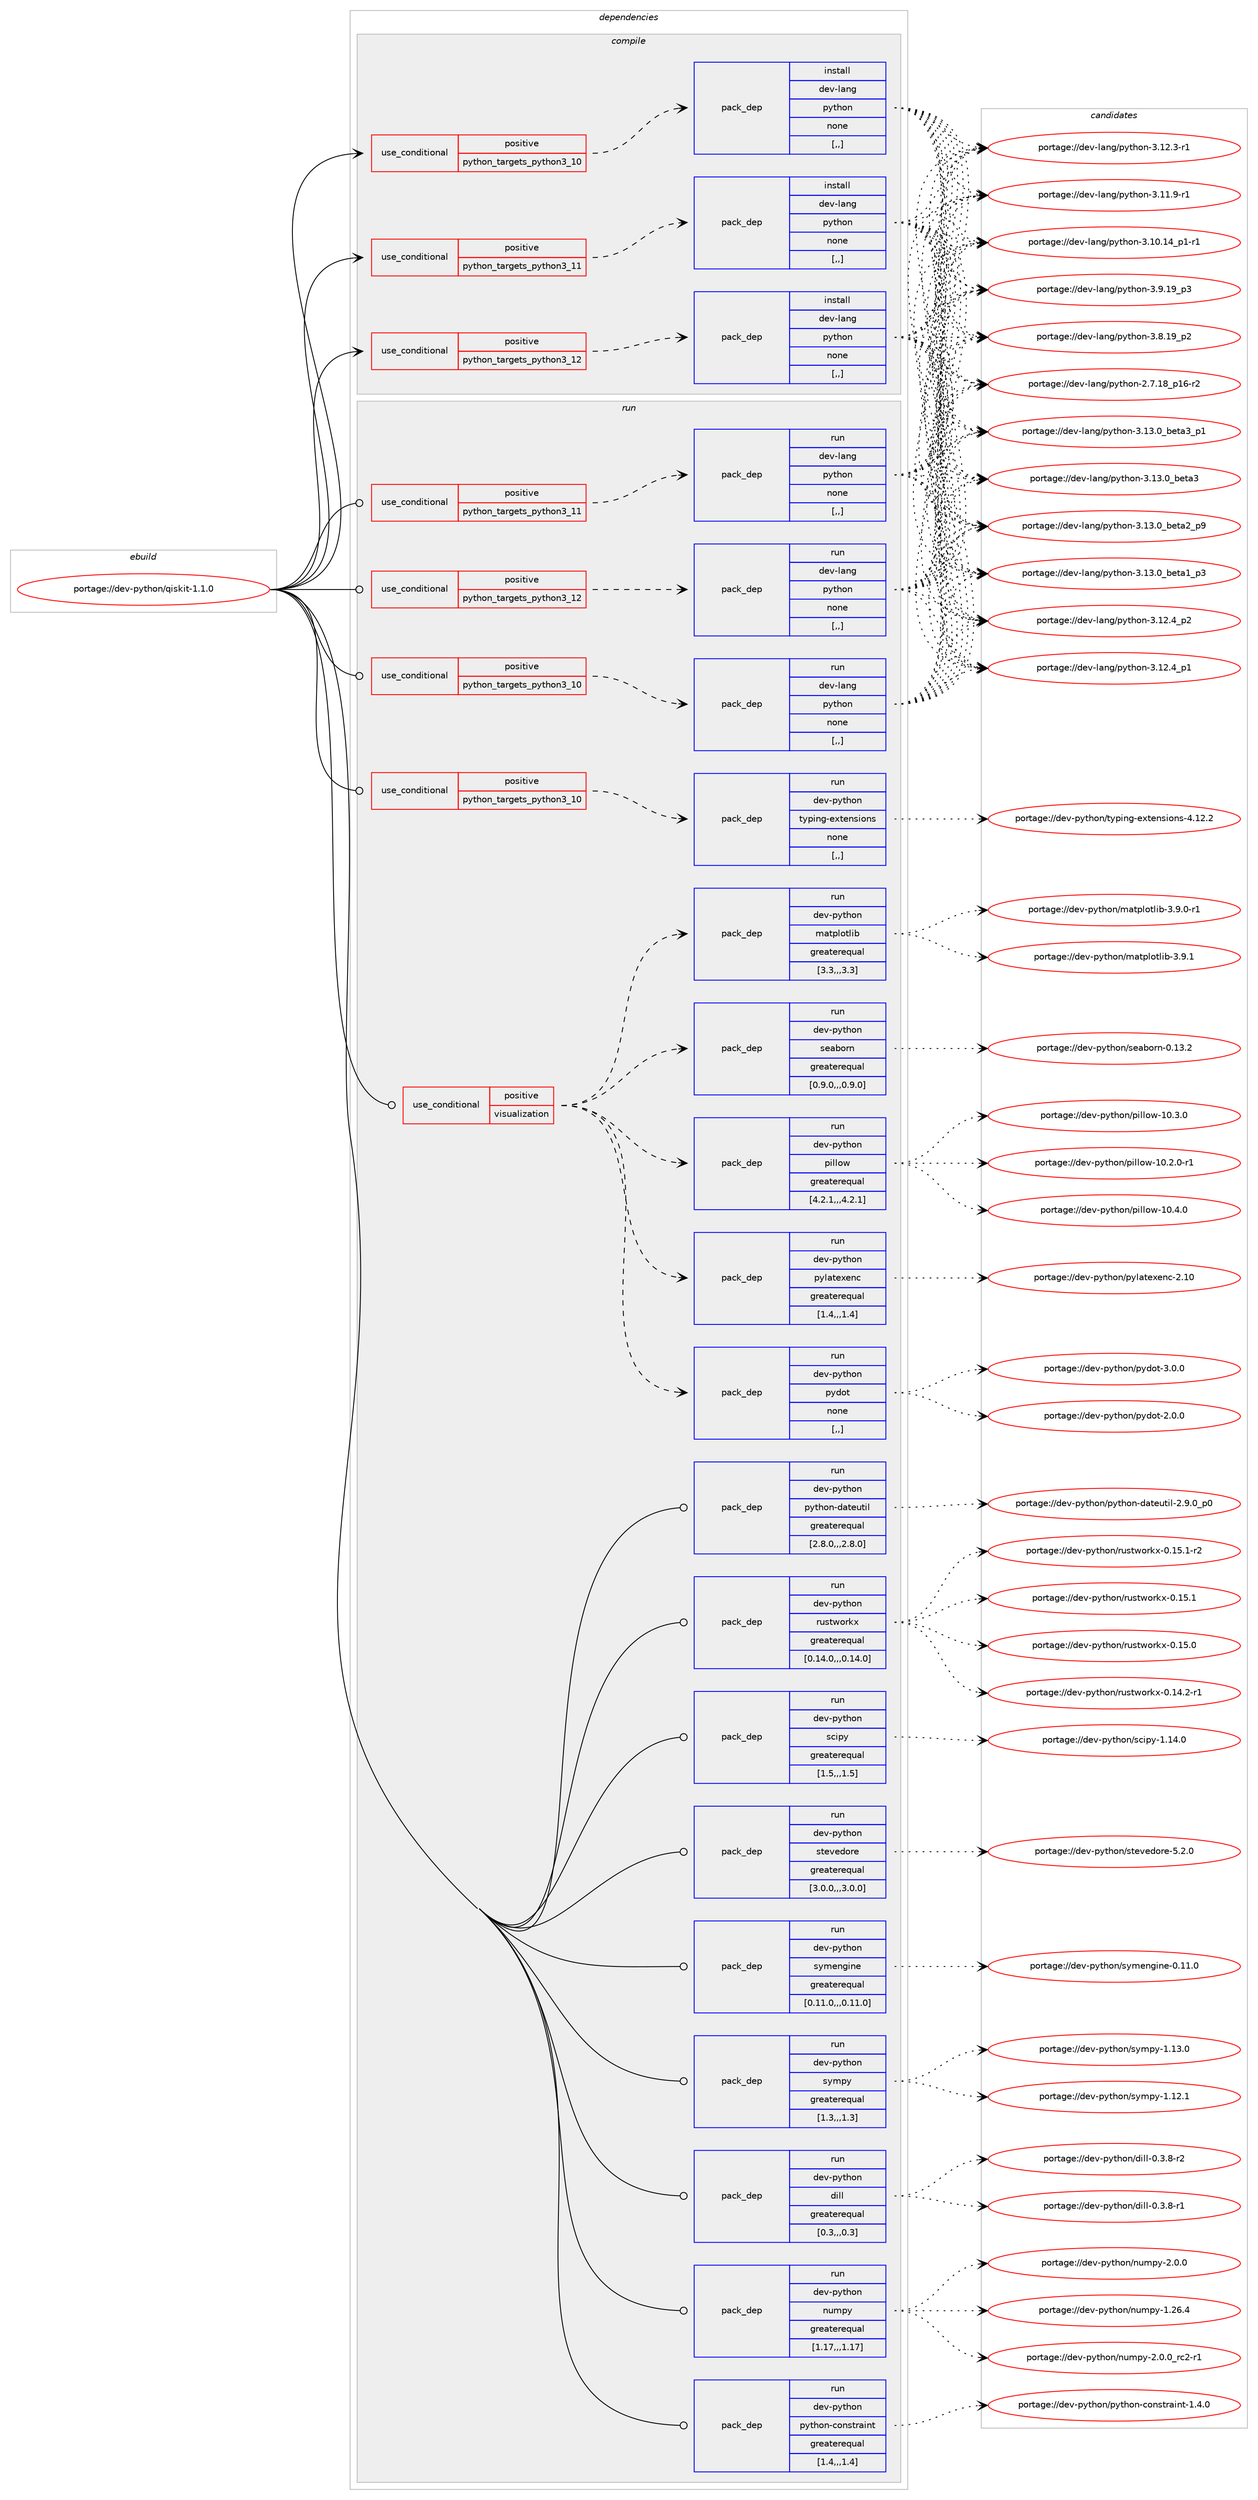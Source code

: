 digraph prolog {

# *************
# Graph options
# *************

newrank=true;
concentrate=true;
compound=true;
graph [rankdir=LR,fontname=Helvetica,fontsize=10,ranksep=1.5];#, ranksep=2.5, nodesep=0.2];
edge  [arrowhead=vee];
node  [fontname=Helvetica,fontsize=10];

# **********
# The ebuild
# **********

subgraph cluster_leftcol {
color=gray;
label=<<i>ebuild</i>>;
id [label="portage://dev-python/qiskit-1.1.0", color=red, width=4, href="../dev-python/qiskit-1.1.0.svg"];
}

# ****************
# The dependencies
# ****************

subgraph cluster_midcol {
color=gray;
label=<<i>dependencies</i>>;
subgraph cluster_compile {
fillcolor="#eeeeee";
style=filled;
label=<<i>compile</i>>;
subgraph cond38561 {
dependency160727 [label=<<TABLE BORDER="0" CELLBORDER="1" CELLSPACING="0" CELLPADDING="4"><TR><TD ROWSPAN="3" CELLPADDING="10">use_conditional</TD></TR><TR><TD>positive</TD></TR><TR><TD>python_targets_python3_10</TD></TR></TABLE>>, shape=none, color=red];
subgraph pack120894 {
dependency160728 [label=<<TABLE BORDER="0" CELLBORDER="1" CELLSPACING="0" CELLPADDING="4" WIDTH="220"><TR><TD ROWSPAN="6" CELLPADDING="30">pack_dep</TD></TR><TR><TD WIDTH="110">install</TD></TR><TR><TD>dev-lang</TD></TR><TR><TD>python</TD></TR><TR><TD>none</TD></TR><TR><TD>[,,]</TD></TR></TABLE>>, shape=none, color=blue];
}
dependency160727:e -> dependency160728:w [weight=20,style="dashed",arrowhead="vee"];
}
id:e -> dependency160727:w [weight=20,style="solid",arrowhead="vee"];
subgraph cond38562 {
dependency160729 [label=<<TABLE BORDER="0" CELLBORDER="1" CELLSPACING="0" CELLPADDING="4"><TR><TD ROWSPAN="3" CELLPADDING="10">use_conditional</TD></TR><TR><TD>positive</TD></TR><TR><TD>python_targets_python3_11</TD></TR></TABLE>>, shape=none, color=red];
subgraph pack120895 {
dependency160730 [label=<<TABLE BORDER="0" CELLBORDER="1" CELLSPACING="0" CELLPADDING="4" WIDTH="220"><TR><TD ROWSPAN="6" CELLPADDING="30">pack_dep</TD></TR><TR><TD WIDTH="110">install</TD></TR><TR><TD>dev-lang</TD></TR><TR><TD>python</TD></TR><TR><TD>none</TD></TR><TR><TD>[,,]</TD></TR></TABLE>>, shape=none, color=blue];
}
dependency160729:e -> dependency160730:w [weight=20,style="dashed",arrowhead="vee"];
}
id:e -> dependency160729:w [weight=20,style="solid",arrowhead="vee"];
subgraph cond38563 {
dependency160731 [label=<<TABLE BORDER="0" CELLBORDER="1" CELLSPACING="0" CELLPADDING="4"><TR><TD ROWSPAN="3" CELLPADDING="10">use_conditional</TD></TR><TR><TD>positive</TD></TR><TR><TD>python_targets_python3_12</TD></TR></TABLE>>, shape=none, color=red];
subgraph pack120896 {
dependency160732 [label=<<TABLE BORDER="0" CELLBORDER="1" CELLSPACING="0" CELLPADDING="4" WIDTH="220"><TR><TD ROWSPAN="6" CELLPADDING="30">pack_dep</TD></TR><TR><TD WIDTH="110">install</TD></TR><TR><TD>dev-lang</TD></TR><TR><TD>python</TD></TR><TR><TD>none</TD></TR><TR><TD>[,,]</TD></TR></TABLE>>, shape=none, color=blue];
}
dependency160731:e -> dependency160732:w [weight=20,style="dashed",arrowhead="vee"];
}
id:e -> dependency160731:w [weight=20,style="solid",arrowhead="vee"];
}
subgraph cluster_compileandrun {
fillcolor="#eeeeee";
style=filled;
label=<<i>compile and run</i>>;
}
subgraph cluster_run {
fillcolor="#eeeeee";
style=filled;
label=<<i>run</i>>;
subgraph cond38564 {
dependency160733 [label=<<TABLE BORDER="0" CELLBORDER="1" CELLSPACING="0" CELLPADDING="4"><TR><TD ROWSPAN="3" CELLPADDING="10">use_conditional</TD></TR><TR><TD>positive</TD></TR><TR><TD>python_targets_python3_10</TD></TR></TABLE>>, shape=none, color=red];
subgraph pack120897 {
dependency160734 [label=<<TABLE BORDER="0" CELLBORDER="1" CELLSPACING="0" CELLPADDING="4" WIDTH="220"><TR><TD ROWSPAN="6" CELLPADDING="30">pack_dep</TD></TR><TR><TD WIDTH="110">run</TD></TR><TR><TD>dev-lang</TD></TR><TR><TD>python</TD></TR><TR><TD>none</TD></TR><TR><TD>[,,]</TD></TR></TABLE>>, shape=none, color=blue];
}
dependency160733:e -> dependency160734:w [weight=20,style="dashed",arrowhead="vee"];
}
id:e -> dependency160733:w [weight=20,style="solid",arrowhead="odot"];
subgraph cond38565 {
dependency160735 [label=<<TABLE BORDER="0" CELLBORDER="1" CELLSPACING="0" CELLPADDING="4"><TR><TD ROWSPAN="3" CELLPADDING="10">use_conditional</TD></TR><TR><TD>positive</TD></TR><TR><TD>python_targets_python3_10</TD></TR></TABLE>>, shape=none, color=red];
subgraph pack120898 {
dependency160736 [label=<<TABLE BORDER="0" CELLBORDER="1" CELLSPACING="0" CELLPADDING="4" WIDTH="220"><TR><TD ROWSPAN="6" CELLPADDING="30">pack_dep</TD></TR><TR><TD WIDTH="110">run</TD></TR><TR><TD>dev-python</TD></TR><TR><TD>typing-extensions</TD></TR><TR><TD>none</TD></TR><TR><TD>[,,]</TD></TR></TABLE>>, shape=none, color=blue];
}
dependency160735:e -> dependency160736:w [weight=20,style="dashed",arrowhead="vee"];
}
id:e -> dependency160735:w [weight=20,style="solid",arrowhead="odot"];
subgraph cond38566 {
dependency160737 [label=<<TABLE BORDER="0" CELLBORDER="1" CELLSPACING="0" CELLPADDING="4"><TR><TD ROWSPAN="3" CELLPADDING="10">use_conditional</TD></TR><TR><TD>positive</TD></TR><TR><TD>python_targets_python3_11</TD></TR></TABLE>>, shape=none, color=red];
subgraph pack120899 {
dependency160738 [label=<<TABLE BORDER="0" CELLBORDER="1" CELLSPACING="0" CELLPADDING="4" WIDTH="220"><TR><TD ROWSPAN="6" CELLPADDING="30">pack_dep</TD></TR><TR><TD WIDTH="110">run</TD></TR><TR><TD>dev-lang</TD></TR><TR><TD>python</TD></TR><TR><TD>none</TD></TR><TR><TD>[,,]</TD></TR></TABLE>>, shape=none, color=blue];
}
dependency160737:e -> dependency160738:w [weight=20,style="dashed",arrowhead="vee"];
}
id:e -> dependency160737:w [weight=20,style="solid",arrowhead="odot"];
subgraph cond38567 {
dependency160739 [label=<<TABLE BORDER="0" CELLBORDER="1" CELLSPACING="0" CELLPADDING="4"><TR><TD ROWSPAN="3" CELLPADDING="10">use_conditional</TD></TR><TR><TD>positive</TD></TR><TR><TD>python_targets_python3_12</TD></TR></TABLE>>, shape=none, color=red];
subgraph pack120900 {
dependency160740 [label=<<TABLE BORDER="0" CELLBORDER="1" CELLSPACING="0" CELLPADDING="4" WIDTH="220"><TR><TD ROWSPAN="6" CELLPADDING="30">pack_dep</TD></TR><TR><TD WIDTH="110">run</TD></TR><TR><TD>dev-lang</TD></TR><TR><TD>python</TD></TR><TR><TD>none</TD></TR><TR><TD>[,,]</TD></TR></TABLE>>, shape=none, color=blue];
}
dependency160739:e -> dependency160740:w [weight=20,style="dashed",arrowhead="vee"];
}
id:e -> dependency160739:w [weight=20,style="solid",arrowhead="odot"];
subgraph cond38568 {
dependency160741 [label=<<TABLE BORDER="0" CELLBORDER="1" CELLSPACING="0" CELLPADDING="4"><TR><TD ROWSPAN="3" CELLPADDING="10">use_conditional</TD></TR><TR><TD>positive</TD></TR><TR><TD>visualization</TD></TR></TABLE>>, shape=none, color=red];
subgraph pack120901 {
dependency160742 [label=<<TABLE BORDER="0" CELLBORDER="1" CELLSPACING="0" CELLPADDING="4" WIDTH="220"><TR><TD ROWSPAN="6" CELLPADDING="30">pack_dep</TD></TR><TR><TD WIDTH="110">run</TD></TR><TR><TD>dev-python</TD></TR><TR><TD>matplotlib</TD></TR><TR><TD>greaterequal</TD></TR><TR><TD>[3.3,,,3.3]</TD></TR></TABLE>>, shape=none, color=blue];
}
dependency160741:e -> dependency160742:w [weight=20,style="dashed",arrowhead="vee"];
subgraph pack120902 {
dependency160743 [label=<<TABLE BORDER="0" CELLBORDER="1" CELLSPACING="0" CELLPADDING="4" WIDTH="220"><TR><TD ROWSPAN="6" CELLPADDING="30">pack_dep</TD></TR><TR><TD WIDTH="110">run</TD></TR><TR><TD>dev-python</TD></TR><TR><TD>pydot</TD></TR><TR><TD>none</TD></TR><TR><TD>[,,]</TD></TR></TABLE>>, shape=none, color=blue];
}
dependency160741:e -> dependency160743:w [weight=20,style="dashed",arrowhead="vee"];
subgraph pack120903 {
dependency160744 [label=<<TABLE BORDER="0" CELLBORDER="1" CELLSPACING="0" CELLPADDING="4" WIDTH="220"><TR><TD ROWSPAN="6" CELLPADDING="30">pack_dep</TD></TR><TR><TD WIDTH="110">run</TD></TR><TR><TD>dev-python</TD></TR><TR><TD>pillow</TD></TR><TR><TD>greaterequal</TD></TR><TR><TD>[4.2.1,,,4.2.1]</TD></TR></TABLE>>, shape=none, color=blue];
}
dependency160741:e -> dependency160744:w [weight=20,style="dashed",arrowhead="vee"];
subgraph pack120904 {
dependency160745 [label=<<TABLE BORDER="0" CELLBORDER="1" CELLSPACING="0" CELLPADDING="4" WIDTH="220"><TR><TD ROWSPAN="6" CELLPADDING="30">pack_dep</TD></TR><TR><TD WIDTH="110">run</TD></TR><TR><TD>dev-python</TD></TR><TR><TD>pylatexenc</TD></TR><TR><TD>greaterequal</TD></TR><TR><TD>[1.4,,,1.4]</TD></TR></TABLE>>, shape=none, color=blue];
}
dependency160741:e -> dependency160745:w [weight=20,style="dashed",arrowhead="vee"];
subgraph pack120905 {
dependency160746 [label=<<TABLE BORDER="0" CELLBORDER="1" CELLSPACING="0" CELLPADDING="4" WIDTH="220"><TR><TD ROWSPAN="6" CELLPADDING="30">pack_dep</TD></TR><TR><TD WIDTH="110">run</TD></TR><TR><TD>dev-python</TD></TR><TR><TD>seaborn</TD></TR><TR><TD>greaterequal</TD></TR><TR><TD>[0.9.0,,,0.9.0]</TD></TR></TABLE>>, shape=none, color=blue];
}
dependency160741:e -> dependency160746:w [weight=20,style="dashed",arrowhead="vee"];
}
id:e -> dependency160741:w [weight=20,style="solid",arrowhead="odot"];
subgraph pack120906 {
dependency160747 [label=<<TABLE BORDER="0" CELLBORDER="1" CELLSPACING="0" CELLPADDING="4" WIDTH="220"><TR><TD ROWSPAN="6" CELLPADDING="30">pack_dep</TD></TR><TR><TD WIDTH="110">run</TD></TR><TR><TD>dev-python</TD></TR><TR><TD>dill</TD></TR><TR><TD>greaterequal</TD></TR><TR><TD>[0.3,,,0.3]</TD></TR></TABLE>>, shape=none, color=blue];
}
id:e -> dependency160747:w [weight=20,style="solid",arrowhead="odot"];
subgraph pack120907 {
dependency160748 [label=<<TABLE BORDER="0" CELLBORDER="1" CELLSPACING="0" CELLPADDING="4" WIDTH="220"><TR><TD ROWSPAN="6" CELLPADDING="30">pack_dep</TD></TR><TR><TD WIDTH="110">run</TD></TR><TR><TD>dev-python</TD></TR><TR><TD>numpy</TD></TR><TR><TD>greaterequal</TD></TR><TR><TD>[1.17,,,1.17]</TD></TR></TABLE>>, shape=none, color=blue];
}
id:e -> dependency160748:w [weight=20,style="solid",arrowhead="odot"];
subgraph pack120908 {
dependency160749 [label=<<TABLE BORDER="0" CELLBORDER="1" CELLSPACING="0" CELLPADDING="4" WIDTH="220"><TR><TD ROWSPAN="6" CELLPADDING="30">pack_dep</TD></TR><TR><TD WIDTH="110">run</TD></TR><TR><TD>dev-python</TD></TR><TR><TD>python-constraint</TD></TR><TR><TD>greaterequal</TD></TR><TR><TD>[1.4,,,1.4]</TD></TR></TABLE>>, shape=none, color=blue];
}
id:e -> dependency160749:w [weight=20,style="solid",arrowhead="odot"];
subgraph pack120909 {
dependency160750 [label=<<TABLE BORDER="0" CELLBORDER="1" CELLSPACING="0" CELLPADDING="4" WIDTH="220"><TR><TD ROWSPAN="6" CELLPADDING="30">pack_dep</TD></TR><TR><TD WIDTH="110">run</TD></TR><TR><TD>dev-python</TD></TR><TR><TD>python-dateutil</TD></TR><TR><TD>greaterequal</TD></TR><TR><TD>[2.8.0,,,2.8.0]</TD></TR></TABLE>>, shape=none, color=blue];
}
id:e -> dependency160750:w [weight=20,style="solid",arrowhead="odot"];
subgraph pack120910 {
dependency160751 [label=<<TABLE BORDER="0" CELLBORDER="1" CELLSPACING="0" CELLPADDING="4" WIDTH="220"><TR><TD ROWSPAN="6" CELLPADDING="30">pack_dep</TD></TR><TR><TD WIDTH="110">run</TD></TR><TR><TD>dev-python</TD></TR><TR><TD>rustworkx</TD></TR><TR><TD>greaterequal</TD></TR><TR><TD>[0.14.0,,,0.14.0]</TD></TR></TABLE>>, shape=none, color=blue];
}
id:e -> dependency160751:w [weight=20,style="solid",arrowhead="odot"];
subgraph pack120911 {
dependency160752 [label=<<TABLE BORDER="0" CELLBORDER="1" CELLSPACING="0" CELLPADDING="4" WIDTH="220"><TR><TD ROWSPAN="6" CELLPADDING="30">pack_dep</TD></TR><TR><TD WIDTH="110">run</TD></TR><TR><TD>dev-python</TD></TR><TR><TD>scipy</TD></TR><TR><TD>greaterequal</TD></TR><TR><TD>[1.5,,,1.5]</TD></TR></TABLE>>, shape=none, color=blue];
}
id:e -> dependency160752:w [weight=20,style="solid",arrowhead="odot"];
subgraph pack120912 {
dependency160753 [label=<<TABLE BORDER="0" CELLBORDER="1" CELLSPACING="0" CELLPADDING="4" WIDTH="220"><TR><TD ROWSPAN="6" CELLPADDING="30">pack_dep</TD></TR><TR><TD WIDTH="110">run</TD></TR><TR><TD>dev-python</TD></TR><TR><TD>stevedore</TD></TR><TR><TD>greaterequal</TD></TR><TR><TD>[3.0.0,,,3.0.0]</TD></TR></TABLE>>, shape=none, color=blue];
}
id:e -> dependency160753:w [weight=20,style="solid",arrowhead="odot"];
subgraph pack120913 {
dependency160754 [label=<<TABLE BORDER="0" CELLBORDER="1" CELLSPACING="0" CELLPADDING="4" WIDTH="220"><TR><TD ROWSPAN="6" CELLPADDING="30">pack_dep</TD></TR><TR><TD WIDTH="110">run</TD></TR><TR><TD>dev-python</TD></TR><TR><TD>symengine</TD></TR><TR><TD>greaterequal</TD></TR><TR><TD>[0.11.0,,,0.11.0]</TD></TR></TABLE>>, shape=none, color=blue];
}
id:e -> dependency160754:w [weight=20,style="solid",arrowhead="odot"];
subgraph pack120914 {
dependency160755 [label=<<TABLE BORDER="0" CELLBORDER="1" CELLSPACING="0" CELLPADDING="4" WIDTH="220"><TR><TD ROWSPAN="6" CELLPADDING="30">pack_dep</TD></TR><TR><TD WIDTH="110">run</TD></TR><TR><TD>dev-python</TD></TR><TR><TD>sympy</TD></TR><TR><TD>greaterequal</TD></TR><TR><TD>[1.3,,,1.3]</TD></TR></TABLE>>, shape=none, color=blue];
}
id:e -> dependency160755:w [weight=20,style="solid",arrowhead="odot"];
}
}

# **************
# The candidates
# **************

subgraph cluster_choices {
rank=same;
color=gray;
label=<<i>candidates</i>>;

subgraph choice120894 {
color=black;
nodesep=1;
choice10010111845108971101034711212111610411111045514649514648959810111697519511249 [label="portage://dev-lang/python-3.13.0_beta3_p1", color=red, width=4,href="../dev-lang/python-3.13.0_beta3_p1.svg"];
choice1001011184510897110103471121211161041111104551464951464895981011169751 [label="portage://dev-lang/python-3.13.0_beta3", color=red, width=4,href="../dev-lang/python-3.13.0_beta3.svg"];
choice10010111845108971101034711212111610411111045514649514648959810111697509511257 [label="portage://dev-lang/python-3.13.0_beta2_p9", color=red, width=4,href="../dev-lang/python-3.13.0_beta2_p9.svg"];
choice10010111845108971101034711212111610411111045514649514648959810111697499511251 [label="portage://dev-lang/python-3.13.0_beta1_p3", color=red, width=4,href="../dev-lang/python-3.13.0_beta1_p3.svg"];
choice100101118451089711010347112121116104111110455146495046529511250 [label="portage://dev-lang/python-3.12.4_p2", color=red, width=4,href="../dev-lang/python-3.12.4_p2.svg"];
choice100101118451089711010347112121116104111110455146495046529511249 [label="portage://dev-lang/python-3.12.4_p1", color=red, width=4,href="../dev-lang/python-3.12.4_p1.svg"];
choice100101118451089711010347112121116104111110455146495046514511449 [label="portage://dev-lang/python-3.12.3-r1", color=red, width=4,href="../dev-lang/python-3.12.3-r1.svg"];
choice100101118451089711010347112121116104111110455146494946574511449 [label="portage://dev-lang/python-3.11.9-r1", color=red, width=4,href="../dev-lang/python-3.11.9-r1.svg"];
choice100101118451089711010347112121116104111110455146494846495295112494511449 [label="portage://dev-lang/python-3.10.14_p1-r1", color=red, width=4,href="../dev-lang/python-3.10.14_p1-r1.svg"];
choice100101118451089711010347112121116104111110455146574649579511251 [label="portage://dev-lang/python-3.9.19_p3", color=red, width=4,href="../dev-lang/python-3.9.19_p3.svg"];
choice100101118451089711010347112121116104111110455146564649579511250 [label="portage://dev-lang/python-3.8.19_p2", color=red, width=4,href="../dev-lang/python-3.8.19_p2.svg"];
choice100101118451089711010347112121116104111110455046554649569511249544511450 [label="portage://dev-lang/python-2.7.18_p16-r2", color=red, width=4,href="../dev-lang/python-2.7.18_p16-r2.svg"];
dependency160728:e -> choice10010111845108971101034711212111610411111045514649514648959810111697519511249:w [style=dotted,weight="100"];
dependency160728:e -> choice1001011184510897110103471121211161041111104551464951464895981011169751:w [style=dotted,weight="100"];
dependency160728:e -> choice10010111845108971101034711212111610411111045514649514648959810111697509511257:w [style=dotted,weight="100"];
dependency160728:e -> choice10010111845108971101034711212111610411111045514649514648959810111697499511251:w [style=dotted,weight="100"];
dependency160728:e -> choice100101118451089711010347112121116104111110455146495046529511250:w [style=dotted,weight="100"];
dependency160728:e -> choice100101118451089711010347112121116104111110455146495046529511249:w [style=dotted,weight="100"];
dependency160728:e -> choice100101118451089711010347112121116104111110455146495046514511449:w [style=dotted,weight="100"];
dependency160728:e -> choice100101118451089711010347112121116104111110455146494946574511449:w [style=dotted,weight="100"];
dependency160728:e -> choice100101118451089711010347112121116104111110455146494846495295112494511449:w [style=dotted,weight="100"];
dependency160728:e -> choice100101118451089711010347112121116104111110455146574649579511251:w [style=dotted,weight="100"];
dependency160728:e -> choice100101118451089711010347112121116104111110455146564649579511250:w [style=dotted,weight="100"];
dependency160728:e -> choice100101118451089711010347112121116104111110455046554649569511249544511450:w [style=dotted,weight="100"];
}
subgraph choice120895 {
color=black;
nodesep=1;
choice10010111845108971101034711212111610411111045514649514648959810111697519511249 [label="portage://dev-lang/python-3.13.0_beta3_p1", color=red, width=4,href="../dev-lang/python-3.13.0_beta3_p1.svg"];
choice1001011184510897110103471121211161041111104551464951464895981011169751 [label="portage://dev-lang/python-3.13.0_beta3", color=red, width=4,href="../dev-lang/python-3.13.0_beta3.svg"];
choice10010111845108971101034711212111610411111045514649514648959810111697509511257 [label="portage://dev-lang/python-3.13.0_beta2_p9", color=red, width=4,href="../dev-lang/python-3.13.0_beta2_p9.svg"];
choice10010111845108971101034711212111610411111045514649514648959810111697499511251 [label="portage://dev-lang/python-3.13.0_beta1_p3", color=red, width=4,href="../dev-lang/python-3.13.0_beta1_p3.svg"];
choice100101118451089711010347112121116104111110455146495046529511250 [label="portage://dev-lang/python-3.12.4_p2", color=red, width=4,href="../dev-lang/python-3.12.4_p2.svg"];
choice100101118451089711010347112121116104111110455146495046529511249 [label="portage://dev-lang/python-3.12.4_p1", color=red, width=4,href="../dev-lang/python-3.12.4_p1.svg"];
choice100101118451089711010347112121116104111110455146495046514511449 [label="portage://dev-lang/python-3.12.3-r1", color=red, width=4,href="../dev-lang/python-3.12.3-r1.svg"];
choice100101118451089711010347112121116104111110455146494946574511449 [label="portage://dev-lang/python-3.11.9-r1", color=red, width=4,href="../dev-lang/python-3.11.9-r1.svg"];
choice100101118451089711010347112121116104111110455146494846495295112494511449 [label="portage://dev-lang/python-3.10.14_p1-r1", color=red, width=4,href="../dev-lang/python-3.10.14_p1-r1.svg"];
choice100101118451089711010347112121116104111110455146574649579511251 [label="portage://dev-lang/python-3.9.19_p3", color=red, width=4,href="../dev-lang/python-3.9.19_p3.svg"];
choice100101118451089711010347112121116104111110455146564649579511250 [label="portage://dev-lang/python-3.8.19_p2", color=red, width=4,href="../dev-lang/python-3.8.19_p2.svg"];
choice100101118451089711010347112121116104111110455046554649569511249544511450 [label="portage://dev-lang/python-2.7.18_p16-r2", color=red, width=4,href="../dev-lang/python-2.7.18_p16-r2.svg"];
dependency160730:e -> choice10010111845108971101034711212111610411111045514649514648959810111697519511249:w [style=dotted,weight="100"];
dependency160730:e -> choice1001011184510897110103471121211161041111104551464951464895981011169751:w [style=dotted,weight="100"];
dependency160730:e -> choice10010111845108971101034711212111610411111045514649514648959810111697509511257:w [style=dotted,weight="100"];
dependency160730:e -> choice10010111845108971101034711212111610411111045514649514648959810111697499511251:w [style=dotted,weight="100"];
dependency160730:e -> choice100101118451089711010347112121116104111110455146495046529511250:w [style=dotted,weight="100"];
dependency160730:e -> choice100101118451089711010347112121116104111110455146495046529511249:w [style=dotted,weight="100"];
dependency160730:e -> choice100101118451089711010347112121116104111110455146495046514511449:w [style=dotted,weight="100"];
dependency160730:e -> choice100101118451089711010347112121116104111110455146494946574511449:w [style=dotted,weight="100"];
dependency160730:e -> choice100101118451089711010347112121116104111110455146494846495295112494511449:w [style=dotted,weight="100"];
dependency160730:e -> choice100101118451089711010347112121116104111110455146574649579511251:w [style=dotted,weight="100"];
dependency160730:e -> choice100101118451089711010347112121116104111110455146564649579511250:w [style=dotted,weight="100"];
dependency160730:e -> choice100101118451089711010347112121116104111110455046554649569511249544511450:w [style=dotted,weight="100"];
}
subgraph choice120896 {
color=black;
nodesep=1;
choice10010111845108971101034711212111610411111045514649514648959810111697519511249 [label="portage://dev-lang/python-3.13.0_beta3_p1", color=red, width=4,href="../dev-lang/python-3.13.0_beta3_p1.svg"];
choice1001011184510897110103471121211161041111104551464951464895981011169751 [label="portage://dev-lang/python-3.13.0_beta3", color=red, width=4,href="../dev-lang/python-3.13.0_beta3.svg"];
choice10010111845108971101034711212111610411111045514649514648959810111697509511257 [label="portage://dev-lang/python-3.13.0_beta2_p9", color=red, width=4,href="../dev-lang/python-3.13.0_beta2_p9.svg"];
choice10010111845108971101034711212111610411111045514649514648959810111697499511251 [label="portage://dev-lang/python-3.13.0_beta1_p3", color=red, width=4,href="../dev-lang/python-3.13.0_beta1_p3.svg"];
choice100101118451089711010347112121116104111110455146495046529511250 [label="portage://dev-lang/python-3.12.4_p2", color=red, width=4,href="../dev-lang/python-3.12.4_p2.svg"];
choice100101118451089711010347112121116104111110455146495046529511249 [label="portage://dev-lang/python-3.12.4_p1", color=red, width=4,href="../dev-lang/python-3.12.4_p1.svg"];
choice100101118451089711010347112121116104111110455146495046514511449 [label="portage://dev-lang/python-3.12.3-r1", color=red, width=4,href="../dev-lang/python-3.12.3-r1.svg"];
choice100101118451089711010347112121116104111110455146494946574511449 [label="portage://dev-lang/python-3.11.9-r1", color=red, width=4,href="../dev-lang/python-3.11.9-r1.svg"];
choice100101118451089711010347112121116104111110455146494846495295112494511449 [label="portage://dev-lang/python-3.10.14_p1-r1", color=red, width=4,href="../dev-lang/python-3.10.14_p1-r1.svg"];
choice100101118451089711010347112121116104111110455146574649579511251 [label="portage://dev-lang/python-3.9.19_p3", color=red, width=4,href="../dev-lang/python-3.9.19_p3.svg"];
choice100101118451089711010347112121116104111110455146564649579511250 [label="portage://dev-lang/python-3.8.19_p2", color=red, width=4,href="../dev-lang/python-3.8.19_p2.svg"];
choice100101118451089711010347112121116104111110455046554649569511249544511450 [label="portage://dev-lang/python-2.7.18_p16-r2", color=red, width=4,href="../dev-lang/python-2.7.18_p16-r2.svg"];
dependency160732:e -> choice10010111845108971101034711212111610411111045514649514648959810111697519511249:w [style=dotted,weight="100"];
dependency160732:e -> choice1001011184510897110103471121211161041111104551464951464895981011169751:w [style=dotted,weight="100"];
dependency160732:e -> choice10010111845108971101034711212111610411111045514649514648959810111697509511257:w [style=dotted,weight="100"];
dependency160732:e -> choice10010111845108971101034711212111610411111045514649514648959810111697499511251:w [style=dotted,weight="100"];
dependency160732:e -> choice100101118451089711010347112121116104111110455146495046529511250:w [style=dotted,weight="100"];
dependency160732:e -> choice100101118451089711010347112121116104111110455146495046529511249:w [style=dotted,weight="100"];
dependency160732:e -> choice100101118451089711010347112121116104111110455146495046514511449:w [style=dotted,weight="100"];
dependency160732:e -> choice100101118451089711010347112121116104111110455146494946574511449:w [style=dotted,weight="100"];
dependency160732:e -> choice100101118451089711010347112121116104111110455146494846495295112494511449:w [style=dotted,weight="100"];
dependency160732:e -> choice100101118451089711010347112121116104111110455146574649579511251:w [style=dotted,weight="100"];
dependency160732:e -> choice100101118451089711010347112121116104111110455146564649579511250:w [style=dotted,weight="100"];
dependency160732:e -> choice100101118451089711010347112121116104111110455046554649569511249544511450:w [style=dotted,weight="100"];
}
subgraph choice120897 {
color=black;
nodesep=1;
choice10010111845108971101034711212111610411111045514649514648959810111697519511249 [label="portage://dev-lang/python-3.13.0_beta3_p1", color=red, width=4,href="../dev-lang/python-3.13.0_beta3_p1.svg"];
choice1001011184510897110103471121211161041111104551464951464895981011169751 [label="portage://dev-lang/python-3.13.0_beta3", color=red, width=4,href="../dev-lang/python-3.13.0_beta3.svg"];
choice10010111845108971101034711212111610411111045514649514648959810111697509511257 [label="portage://dev-lang/python-3.13.0_beta2_p9", color=red, width=4,href="../dev-lang/python-3.13.0_beta2_p9.svg"];
choice10010111845108971101034711212111610411111045514649514648959810111697499511251 [label="portage://dev-lang/python-3.13.0_beta1_p3", color=red, width=4,href="../dev-lang/python-3.13.0_beta1_p3.svg"];
choice100101118451089711010347112121116104111110455146495046529511250 [label="portage://dev-lang/python-3.12.4_p2", color=red, width=4,href="../dev-lang/python-3.12.4_p2.svg"];
choice100101118451089711010347112121116104111110455146495046529511249 [label="portage://dev-lang/python-3.12.4_p1", color=red, width=4,href="../dev-lang/python-3.12.4_p1.svg"];
choice100101118451089711010347112121116104111110455146495046514511449 [label="portage://dev-lang/python-3.12.3-r1", color=red, width=4,href="../dev-lang/python-3.12.3-r1.svg"];
choice100101118451089711010347112121116104111110455146494946574511449 [label="portage://dev-lang/python-3.11.9-r1", color=red, width=4,href="../dev-lang/python-3.11.9-r1.svg"];
choice100101118451089711010347112121116104111110455146494846495295112494511449 [label="portage://dev-lang/python-3.10.14_p1-r1", color=red, width=4,href="../dev-lang/python-3.10.14_p1-r1.svg"];
choice100101118451089711010347112121116104111110455146574649579511251 [label="portage://dev-lang/python-3.9.19_p3", color=red, width=4,href="../dev-lang/python-3.9.19_p3.svg"];
choice100101118451089711010347112121116104111110455146564649579511250 [label="portage://dev-lang/python-3.8.19_p2", color=red, width=4,href="../dev-lang/python-3.8.19_p2.svg"];
choice100101118451089711010347112121116104111110455046554649569511249544511450 [label="portage://dev-lang/python-2.7.18_p16-r2", color=red, width=4,href="../dev-lang/python-2.7.18_p16-r2.svg"];
dependency160734:e -> choice10010111845108971101034711212111610411111045514649514648959810111697519511249:w [style=dotted,weight="100"];
dependency160734:e -> choice1001011184510897110103471121211161041111104551464951464895981011169751:w [style=dotted,weight="100"];
dependency160734:e -> choice10010111845108971101034711212111610411111045514649514648959810111697509511257:w [style=dotted,weight="100"];
dependency160734:e -> choice10010111845108971101034711212111610411111045514649514648959810111697499511251:w [style=dotted,weight="100"];
dependency160734:e -> choice100101118451089711010347112121116104111110455146495046529511250:w [style=dotted,weight="100"];
dependency160734:e -> choice100101118451089711010347112121116104111110455146495046529511249:w [style=dotted,weight="100"];
dependency160734:e -> choice100101118451089711010347112121116104111110455146495046514511449:w [style=dotted,weight="100"];
dependency160734:e -> choice100101118451089711010347112121116104111110455146494946574511449:w [style=dotted,weight="100"];
dependency160734:e -> choice100101118451089711010347112121116104111110455146494846495295112494511449:w [style=dotted,weight="100"];
dependency160734:e -> choice100101118451089711010347112121116104111110455146574649579511251:w [style=dotted,weight="100"];
dependency160734:e -> choice100101118451089711010347112121116104111110455146564649579511250:w [style=dotted,weight="100"];
dependency160734:e -> choice100101118451089711010347112121116104111110455046554649569511249544511450:w [style=dotted,weight="100"];
}
subgraph choice120898 {
color=black;
nodesep=1;
choice10010111845112121116104111110471161211121051101034510112011610111011510511111011545524649504650 [label="portage://dev-python/typing-extensions-4.12.2", color=red, width=4,href="../dev-python/typing-extensions-4.12.2.svg"];
dependency160736:e -> choice10010111845112121116104111110471161211121051101034510112011610111011510511111011545524649504650:w [style=dotted,weight="100"];
}
subgraph choice120899 {
color=black;
nodesep=1;
choice10010111845108971101034711212111610411111045514649514648959810111697519511249 [label="portage://dev-lang/python-3.13.0_beta3_p1", color=red, width=4,href="../dev-lang/python-3.13.0_beta3_p1.svg"];
choice1001011184510897110103471121211161041111104551464951464895981011169751 [label="portage://dev-lang/python-3.13.0_beta3", color=red, width=4,href="../dev-lang/python-3.13.0_beta3.svg"];
choice10010111845108971101034711212111610411111045514649514648959810111697509511257 [label="portage://dev-lang/python-3.13.0_beta2_p9", color=red, width=4,href="../dev-lang/python-3.13.0_beta2_p9.svg"];
choice10010111845108971101034711212111610411111045514649514648959810111697499511251 [label="portage://dev-lang/python-3.13.0_beta1_p3", color=red, width=4,href="../dev-lang/python-3.13.0_beta1_p3.svg"];
choice100101118451089711010347112121116104111110455146495046529511250 [label="portage://dev-lang/python-3.12.4_p2", color=red, width=4,href="../dev-lang/python-3.12.4_p2.svg"];
choice100101118451089711010347112121116104111110455146495046529511249 [label="portage://dev-lang/python-3.12.4_p1", color=red, width=4,href="../dev-lang/python-3.12.4_p1.svg"];
choice100101118451089711010347112121116104111110455146495046514511449 [label="portage://dev-lang/python-3.12.3-r1", color=red, width=4,href="../dev-lang/python-3.12.3-r1.svg"];
choice100101118451089711010347112121116104111110455146494946574511449 [label="portage://dev-lang/python-3.11.9-r1", color=red, width=4,href="../dev-lang/python-3.11.9-r1.svg"];
choice100101118451089711010347112121116104111110455146494846495295112494511449 [label="portage://dev-lang/python-3.10.14_p1-r1", color=red, width=4,href="../dev-lang/python-3.10.14_p1-r1.svg"];
choice100101118451089711010347112121116104111110455146574649579511251 [label="portage://dev-lang/python-3.9.19_p3", color=red, width=4,href="../dev-lang/python-3.9.19_p3.svg"];
choice100101118451089711010347112121116104111110455146564649579511250 [label="portage://dev-lang/python-3.8.19_p2", color=red, width=4,href="../dev-lang/python-3.8.19_p2.svg"];
choice100101118451089711010347112121116104111110455046554649569511249544511450 [label="portage://dev-lang/python-2.7.18_p16-r2", color=red, width=4,href="../dev-lang/python-2.7.18_p16-r2.svg"];
dependency160738:e -> choice10010111845108971101034711212111610411111045514649514648959810111697519511249:w [style=dotted,weight="100"];
dependency160738:e -> choice1001011184510897110103471121211161041111104551464951464895981011169751:w [style=dotted,weight="100"];
dependency160738:e -> choice10010111845108971101034711212111610411111045514649514648959810111697509511257:w [style=dotted,weight="100"];
dependency160738:e -> choice10010111845108971101034711212111610411111045514649514648959810111697499511251:w [style=dotted,weight="100"];
dependency160738:e -> choice100101118451089711010347112121116104111110455146495046529511250:w [style=dotted,weight="100"];
dependency160738:e -> choice100101118451089711010347112121116104111110455146495046529511249:w [style=dotted,weight="100"];
dependency160738:e -> choice100101118451089711010347112121116104111110455146495046514511449:w [style=dotted,weight="100"];
dependency160738:e -> choice100101118451089711010347112121116104111110455146494946574511449:w [style=dotted,weight="100"];
dependency160738:e -> choice100101118451089711010347112121116104111110455146494846495295112494511449:w [style=dotted,weight="100"];
dependency160738:e -> choice100101118451089711010347112121116104111110455146574649579511251:w [style=dotted,weight="100"];
dependency160738:e -> choice100101118451089711010347112121116104111110455146564649579511250:w [style=dotted,weight="100"];
dependency160738:e -> choice100101118451089711010347112121116104111110455046554649569511249544511450:w [style=dotted,weight="100"];
}
subgraph choice120900 {
color=black;
nodesep=1;
choice10010111845108971101034711212111610411111045514649514648959810111697519511249 [label="portage://dev-lang/python-3.13.0_beta3_p1", color=red, width=4,href="../dev-lang/python-3.13.0_beta3_p1.svg"];
choice1001011184510897110103471121211161041111104551464951464895981011169751 [label="portage://dev-lang/python-3.13.0_beta3", color=red, width=4,href="../dev-lang/python-3.13.0_beta3.svg"];
choice10010111845108971101034711212111610411111045514649514648959810111697509511257 [label="portage://dev-lang/python-3.13.0_beta2_p9", color=red, width=4,href="../dev-lang/python-3.13.0_beta2_p9.svg"];
choice10010111845108971101034711212111610411111045514649514648959810111697499511251 [label="portage://dev-lang/python-3.13.0_beta1_p3", color=red, width=4,href="../dev-lang/python-3.13.0_beta1_p3.svg"];
choice100101118451089711010347112121116104111110455146495046529511250 [label="portage://dev-lang/python-3.12.4_p2", color=red, width=4,href="../dev-lang/python-3.12.4_p2.svg"];
choice100101118451089711010347112121116104111110455146495046529511249 [label="portage://dev-lang/python-3.12.4_p1", color=red, width=4,href="../dev-lang/python-3.12.4_p1.svg"];
choice100101118451089711010347112121116104111110455146495046514511449 [label="portage://dev-lang/python-3.12.3-r1", color=red, width=4,href="../dev-lang/python-3.12.3-r1.svg"];
choice100101118451089711010347112121116104111110455146494946574511449 [label="portage://dev-lang/python-3.11.9-r1", color=red, width=4,href="../dev-lang/python-3.11.9-r1.svg"];
choice100101118451089711010347112121116104111110455146494846495295112494511449 [label="portage://dev-lang/python-3.10.14_p1-r1", color=red, width=4,href="../dev-lang/python-3.10.14_p1-r1.svg"];
choice100101118451089711010347112121116104111110455146574649579511251 [label="portage://dev-lang/python-3.9.19_p3", color=red, width=4,href="../dev-lang/python-3.9.19_p3.svg"];
choice100101118451089711010347112121116104111110455146564649579511250 [label="portage://dev-lang/python-3.8.19_p2", color=red, width=4,href="../dev-lang/python-3.8.19_p2.svg"];
choice100101118451089711010347112121116104111110455046554649569511249544511450 [label="portage://dev-lang/python-2.7.18_p16-r2", color=red, width=4,href="../dev-lang/python-2.7.18_p16-r2.svg"];
dependency160740:e -> choice10010111845108971101034711212111610411111045514649514648959810111697519511249:w [style=dotted,weight="100"];
dependency160740:e -> choice1001011184510897110103471121211161041111104551464951464895981011169751:w [style=dotted,weight="100"];
dependency160740:e -> choice10010111845108971101034711212111610411111045514649514648959810111697509511257:w [style=dotted,weight="100"];
dependency160740:e -> choice10010111845108971101034711212111610411111045514649514648959810111697499511251:w [style=dotted,weight="100"];
dependency160740:e -> choice100101118451089711010347112121116104111110455146495046529511250:w [style=dotted,weight="100"];
dependency160740:e -> choice100101118451089711010347112121116104111110455146495046529511249:w [style=dotted,weight="100"];
dependency160740:e -> choice100101118451089711010347112121116104111110455146495046514511449:w [style=dotted,weight="100"];
dependency160740:e -> choice100101118451089711010347112121116104111110455146494946574511449:w [style=dotted,weight="100"];
dependency160740:e -> choice100101118451089711010347112121116104111110455146494846495295112494511449:w [style=dotted,weight="100"];
dependency160740:e -> choice100101118451089711010347112121116104111110455146574649579511251:w [style=dotted,weight="100"];
dependency160740:e -> choice100101118451089711010347112121116104111110455146564649579511250:w [style=dotted,weight="100"];
dependency160740:e -> choice100101118451089711010347112121116104111110455046554649569511249544511450:w [style=dotted,weight="100"];
}
subgraph choice120901 {
color=black;
nodesep=1;
choice10010111845112121116104111110471099711611210811111610810598455146574649 [label="portage://dev-python/matplotlib-3.9.1", color=red, width=4,href="../dev-python/matplotlib-3.9.1.svg"];
choice100101118451121211161041111104710997116112108111116108105984551465746484511449 [label="portage://dev-python/matplotlib-3.9.0-r1", color=red, width=4,href="../dev-python/matplotlib-3.9.0-r1.svg"];
dependency160742:e -> choice10010111845112121116104111110471099711611210811111610810598455146574649:w [style=dotted,weight="100"];
dependency160742:e -> choice100101118451121211161041111104710997116112108111116108105984551465746484511449:w [style=dotted,weight="100"];
}
subgraph choice120902 {
color=black;
nodesep=1;
choice1001011184511212111610411111047112121100111116455146484648 [label="portage://dev-python/pydot-3.0.0", color=red, width=4,href="../dev-python/pydot-3.0.0.svg"];
choice1001011184511212111610411111047112121100111116455046484648 [label="portage://dev-python/pydot-2.0.0", color=red, width=4,href="../dev-python/pydot-2.0.0.svg"];
dependency160743:e -> choice1001011184511212111610411111047112121100111116455146484648:w [style=dotted,weight="100"];
dependency160743:e -> choice1001011184511212111610411111047112121100111116455046484648:w [style=dotted,weight="100"];
}
subgraph choice120903 {
color=black;
nodesep=1;
choice100101118451121211161041111104711210510810811111945494846524648 [label="portage://dev-python/pillow-10.4.0", color=red, width=4,href="../dev-python/pillow-10.4.0.svg"];
choice100101118451121211161041111104711210510810811111945494846514648 [label="portage://dev-python/pillow-10.3.0", color=red, width=4,href="../dev-python/pillow-10.3.0.svg"];
choice1001011184511212111610411111047112105108108111119454948465046484511449 [label="portage://dev-python/pillow-10.2.0-r1", color=red, width=4,href="../dev-python/pillow-10.2.0-r1.svg"];
dependency160744:e -> choice100101118451121211161041111104711210510810811111945494846524648:w [style=dotted,weight="100"];
dependency160744:e -> choice100101118451121211161041111104711210510810811111945494846514648:w [style=dotted,weight="100"];
dependency160744:e -> choice1001011184511212111610411111047112105108108111119454948465046484511449:w [style=dotted,weight="100"];
}
subgraph choice120904 {
color=black;
nodesep=1;
choice100101118451121211161041111104711212110897116101120101110994550464948 [label="portage://dev-python/pylatexenc-2.10", color=red, width=4,href="../dev-python/pylatexenc-2.10.svg"];
dependency160745:e -> choice100101118451121211161041111104711212110897116101120101110994550464948:w [style=dotted,weight="100"];
}
subgraph choice120905 {
color=black;
nodesep=1;
choice1001011184511212111610411111047115101979811111411045484649514650 [label="portage://dev-python/seaborn-0.13.2", color=red, width=4,href="../dev-python/seaborn-0.13.2.svg"];
dependency160746:e -> choice1001011184511212111610411111047115101979811111411045484649514650:w [style=dotted,weight="100"];
}
subgraph choice120906 {
color=black;
nodesep=1;
choice10010111845112121116104111110471001051081084548465146564511450 [label="portage://dev-python/dill-0.3.8-r2", color=red, width=4,href="../dev-python/dill-0.3.8-r2.svg"];
choice10010111845112121116104111110471001051081084548465146564511449 [label="portage://dev-python/dill-0.3.8-r1", color=red, width=4,href="../dev-python/dill-0.3.8-r1.svg"];
dependency160747:e -> choice10010111845112121116104111110471001051081084548465146564511450:w [style=dotted,weight="100"];
dependency160747:e -> choice10010111845112121116104111110471001051081084548465146564511449:w [style=dotted,weight="100"];
}
subgraph choice120907 {
color=black;
nodesep=1;
choice10010111845112121116104111110471101171091121214550464846489511499504511449 [label="portage://dev-python/numpy-2.0.0_rc2-r1", color=red, width=4,href="../dev-python/numpy-2.0.0_rc2-r1.svg"];
choice1001011184511212111610411111047110117109112121455046484648 [label="portage://dev-python/numpy-2.0.0", color=red, width=4,href="../dev-python/numpy-2.0.0.svg"];
choice100101118451121211161041111104711011710911212145494650544652 [label="portage://dev-python/numpy-1.26.4", color=red, width=4,href="../dev-python/numpy-1.26.4.svg"];
dependency160748:e -> choice10010111845112121116104111110471101171091121214550464846489511499504511449:w [style=dotted,weight="100"];
dependency160748:e -> choice1001011184511212111610411111047110117109112121455046484648:w [style=dotted,weight="100"];
dependency160748:e -> choice100101118451121211161041111104711011710911212145494650544652:w [style=dotted,weight="100"];
}
subgraph choice120908 {
color=black;
nodesep=1;
choice1001011184511212111610411111047112121116104111110459911111011511611497105110116454946524648 [label="portage://dev-python/python-constraint-1.4.0", color=red, width=4,href="../dev-python/python-constraint-1.4.0.svg"];
dependency160749:e -> choice1001011184511212111610411111047112121116104111110459911111011511611497105110116454946524648:w [style=dotted,weight="100"];
}
subgraph choice120909 {
color=black;
nodesep=1;
choice100101118451121211161041111104711212111610411111045100971161011171161051084550465746489511248 [label="portage://dev-python/python-dateutil-2.9.0_p0", color=red, width=4,href="../dev-python/python-dateutil-2.9.0_p0.svg"];
dependency160750:e -> choice100101118451121211161041111104711212111610411111045100971161011171161051084550465746489511248:w [style=dotted,weight="100"];
}
subgraph choice120910 {
color=black;
nodesep=1;
choice1001011184511212111610411111047114117115116119111114107120454846495346494511450 [label="portage://dev-python/rustworkx-0.15.1-r2", color=red, width=4,href="../dev-python/rustworkx-0.15.1-r2.svg"];
choice100101118451121211161041111104711411711511611911111410712045484649534649 [label="portage://dev-python/rustworkx-0.15.1", color=red, width=4,href="../dev-python/rustworkx-0.15.1.svg"];
choice100101118451121211161041111104711411711511611911111410712045484649534648 [label="portage://dev-python/rustworkx-0.15.0", color=red, width=4,href="../dev-python/rustworkx-0.15.0.svg"];
choice1001011184511212111610411111047114117115116119111114107120454846495246504511449 [label="portage://dev-python/rustworkx-0.14.2-r1", color=red, width=4,href="../dev-python/rustworkx-0.14.2-r1.svg"];
dependency160751:e -> choice1001011184511212111610411111047114117115116119111114107120454846495346494511450:w [style=dotted,weight="100"];
dependency160751:e -> choice100101118451121211161041111104711411711511611911111410712045484649534649:w [style=dotted,weight="100"];
dependency160751:e -> choice100101118451121211161041111104711411711511611911111410712045484649534648:w [style=dotted,weight="100"];
dependency160751:e -> choice1001011184511212111610411111047114117115116119111114107120454846495246504511449:w [style=dotted,weight="100"];
}
subgraph choice120911 {
color=black;
nodesep=1;
choice10010111845112121116104111110471159910511212145494649524648 [label="portage://dev-python/scipy-1.14.0", color=red, width=4,href="../dev-python/scipy-1.14.0.svg"];
dependency160752:e -> choice10010111845112121116104111110471159910511212145494649524648:w [style=dotted,weight="100"];
}
subgraph choice120912 {
color=black;
nodesep=1;
choice1001011184511212111610411111047115116101118101100111114101455346504648 [label="portage://dev-python/stevedore-5.2.0", color=red, width=4,href="../dev-python/stevedore-5.2.0.svg"];
dependency160753:e -> choice1001011184511212111610411111047115116101118101100111114101455346504648:w [style=dotted,weight="100"];
}
subgraph choice120913 {
color=black;
nodesep=1;
choice100101118451121211161041111104711512110910111010310511010145484649494648 [label="portage://dev-python/symengine-0.11.0", color=red, width=4,href="../dev-python/symengine-0.11.0.svg"];
dependency160754:e -> choice100101118451121211161041111104711512110910111010310511010145484649494648:w [style=dotted,weight="100"];
}
subgraph choice120914 {
color=black;
nodesep=1;
choice100101118451121211161041111104711512110911212145494649514648 [label="portage://dev-python/sympy-1.13.0", color=red, width=4,href="../dev-python/sympy-1.13.0.svg"];
choice100101118451121211161041111104711512110911212145494649504649 [label="portage://dev-python/sympy-1.12.1", color=red, width=4,href="../dev-python/sympy-1.12.1.svg"];
dependency160755:e -> choice100101118451121211161041111104711512110911212145494649514648:w [style=dotted,weight="100"];
dependency160755:e -> choice100101118451121211161041111104711512110911212145494649504649:w [style=dotted,weight="100"];
}
}

}
